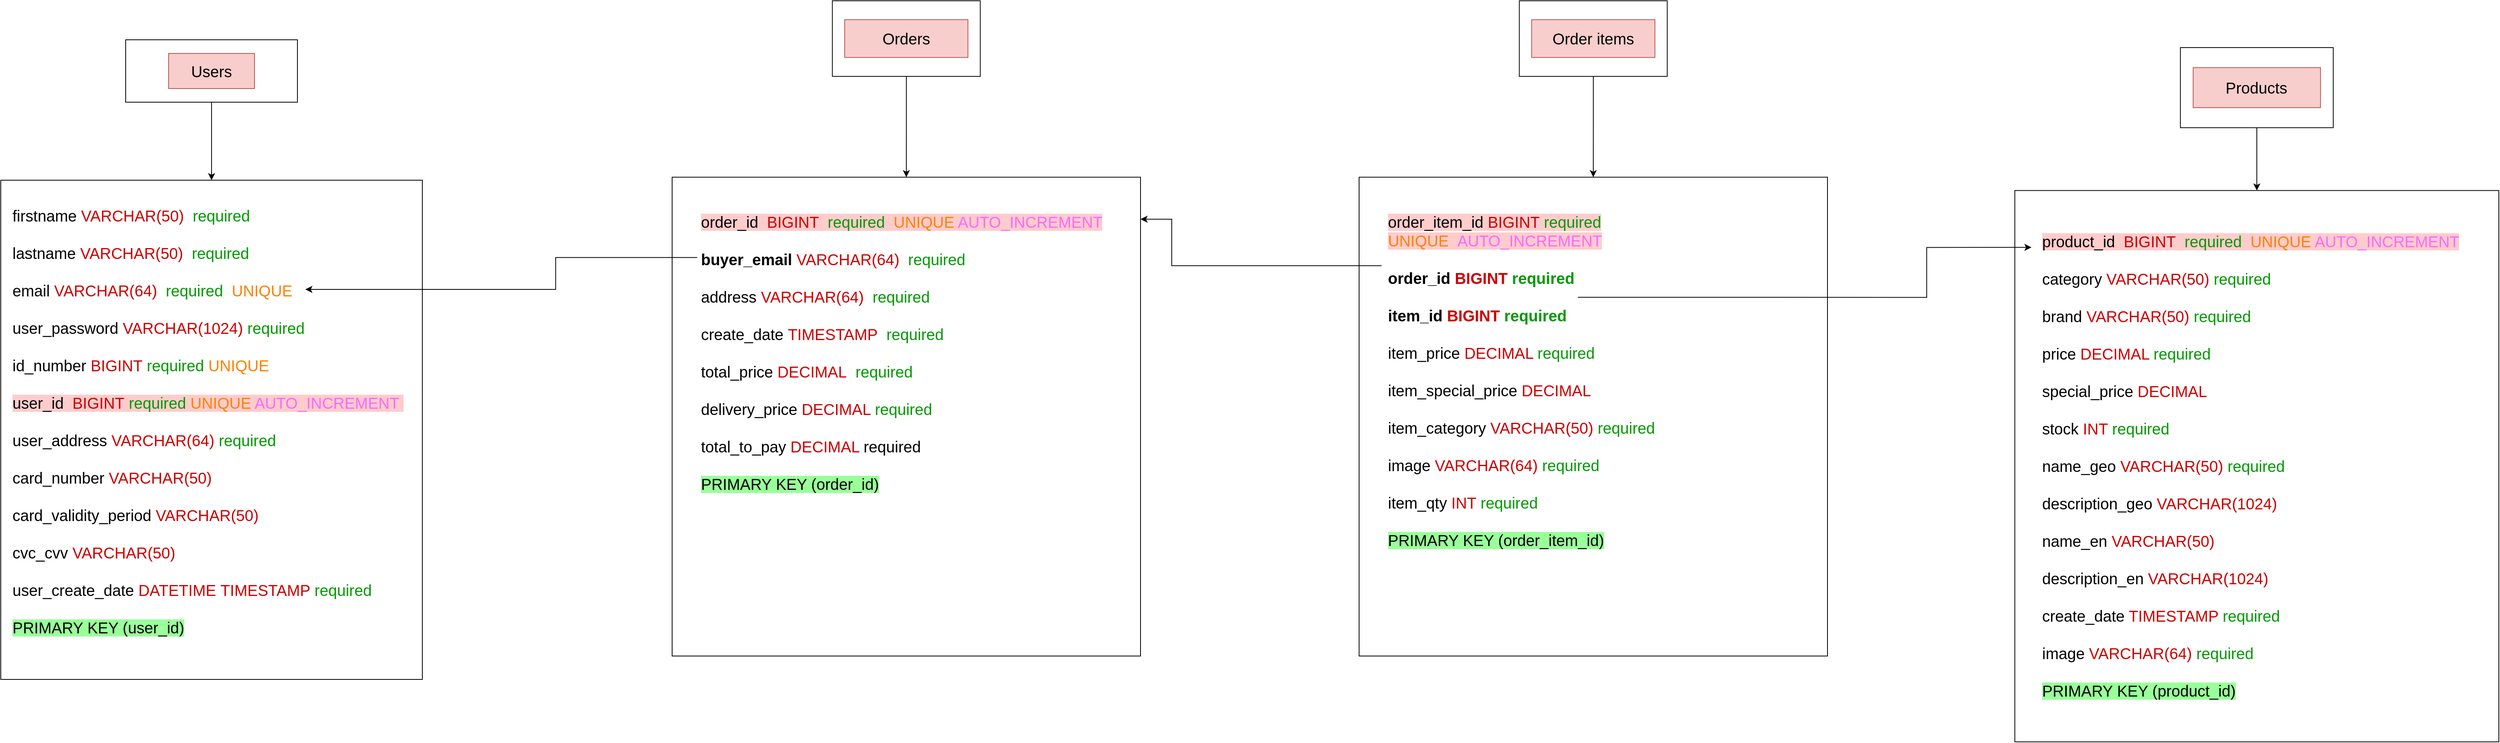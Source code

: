 <mxfile version="17.2.5" type="device"><diagram id="q-mHjhKMc6GYBygvXh99" name="Page-1"><mxGraphModel dx="1564" dy="1476" grid="1" gridSize="10" guides="1" tooltips="1" connect="1" arrows="1" fold="1" page="1" pageScale="1" pageWidth="850" pageHeight="1100" math="0" shadow="0"><root><mxCell id="0"/><mxCell id="1" parent="0"/><mxCell id="6-Wv-mGLPT7iCvuLGnfi-3" value="" style="group" parent="1" vertex="1" connectable="0"><mxGeometry x="280" y="80" width="170" height="60" as="geometry"/></mxCell><mxCell id="6-Wv-mGLPT7iCvuLGnfi-1" value="" style="rounded=0;whiteSpace=wrap;html=1;" parent="6-Wv-mGLPT7iCvuLGnfi-3" vertex="1"><mxGeometry x="-50" y="-20" width="220" height="80" as="geometry"/></mxCell><mxCell id="6-Wv-mGLPT7iCvuLGnfi-2" value="Users" style="text;html=1;strokeColor=#b85450;fillColor=#f8cecc;align=center;verticalAlign=middle;whiteSpace=wrap;rounded=0;fontSize=20;" parent="6-Wv-mGLPT7iCvuLGnfi-3" vertex="1"><mxGeometry x="5" y="-2.5" width="110" height="45" as="geometry"/></mxCell><mxCell id="6-Wv-mGLPT7iCvuLGnfi-12" value="" style="rounded=0;whiteSpace=wrap;html=1;" parent="1" vertex="1"><mxGeometry x="70" y="240" width="540" height="640" as="geometry"/></mxCell><mxCell id="6-Wv-mGLPT7iCvuLGnfi-13" value="" style="edgeStyle=orthogonalEdgeStyle;rounded=0;orthogonalLoop=1;jettySize=auto;html=1;fontSize=20;" parent="1" source="6-Wv-mGLPT7iCvuLGnfi-1" target="6-Wv-mGLPT7iCvuLGnfi-12" edge="1"><mxGeometry relative="1" as="geometry"/></mxCell><mxCell id="6-Wv-mGLPT7iCvuLGnfi-16" value="&lt;br&gt;firstname&amp;nbsp;&lt;font color=&quot;#cc0000&quot;&gt;VARCHAR(50)&amp;nbsp; &lt;/font&gt;&lt;font color=&quot;#009900&quot;&gt;required&lt;/font&gt;&lt;br&gt;&lt;br&gt;lastname&amp;nbsp;&lt;span style=&quot;color: rgb(204 , 0 , 0)&quot;&gt;VARCHAR(50)&amp;nbsp; &lt;/span&gt;&lt;font color=&quot;#009900&quot;&gt;required&lt;/font&gt;&lt;br&gt;&lt;br&gt;email&amp;nbsp;&lt;span style=&quot;color: rgb(204 , 0 , 0)&quot;&gt;VARCHAR(64)&amp;nbsp; &lt;/span&gt;&lt;font color=&quot;#009900&quot;&gt;required&amp;nbsp; &lt;/font&gt;&lt;font color=&quot;#ff8000&quot;&gt;UNIQUE&lt;/font&gt;&lt;br&gt;&lt;br&gt;user_password&amp;nbsp;&lt;span style=&quot;color: rgb(204 , 0 , 0)&quot;&gt;VARCHAR(1024) &lt;/span&gt;&lt;font color=&quot;#009900&quot;&gt;required&lt;/font&gt;&lt;br&gt;&lt;br&gt;id_number&amp;nbsp;&lt;font color=&quot;#cc0000&quot;&gt;BIGINT &lt;/font&gt;&lt;font color=&quot;#009900&quot;&gt;required &lt;/font&gt;&lt;font color=&quot;#ff8000&quot;&gt;UNIQUE&lt;/font&gt;&lt;br&gt;&lt;br&gt;&lt;span style=&quot;background-color: rgb(255 , 204 , 204)&quot;&gt;user_id&amp;nbsp; &lt;font color=&quot;#cc0000&quot;&gt;BIGINT&amp;nbsp;&lt;/font&gt;&lt;font color=&quot;#009900&quot;&gt;required &lt;/font&gt;&lt;font color=&quot;#ff8000&quot;&gt;UNIQUE &lt;/font&gt;&lt;font color=&quot;#ff66ff&quot;&gt;AUTO_INCREMENT&lt;/font&gt;&lt;font color=&quot;#ff8000&quot;&gt;&amp;nbsp;&lt;br&gt;&lt;/font&gt;&lt;/span&gt;&lt;br&gt;user_address &lt;font color=&quot;#cc0000&quot;&gt;VARCHAR(64) &lt;/font&gt;&lt;font color=&quot;#009900&quot;&gt;required&lt;/font&gt;&lt;br&gt;&lt;br&gt;&#9;card_number &lt;font color=&quot;#cc0000&quot;&gt;VARCHAR(50)&lt;br&gt;&lt;/font&gt;&lt;br&gt;card_validity_period &lt;font color=&quot;#cc0000&quot;&gt;VARCHAR(50)&lt;br&gt;&lt;/font&gt;&lt;br&gt;cvc_cvv&amp;nbsp;&lt;font color=&quot;#cc0000&quot;&gt;VARCHAR(50)&lt;/font&gt;&lt;br&gt;&lt;br&gt;user_create_date &lt;font color=&quot;#cc0000&quot;&gt;DATETIME&amp;nbsp;TIMESTAMP &lt;/font&gt;&lt;font color=&quot;#009900&quot;&gt;required&lt;/font&gt;&lt;br&gt;&lt;br&gt;&lt;span style=&quot;background-color: rgb(153 , 255 , 153)&quot;&gt;PRIMARY KEY (user_id)&lt;/span&gt;" style="text;html=1;strokeColor=none;fillColor=none;spacing=5;spacingTop=-20;whiteSpace=wrap;overflow=hidden;rounded=0;fontSize=20;" parent="1" vertex="1"><mxGeometry x="80" y="260" width="520" height="600" as="geometry"/></mxCell><mxCell id="6-Wv-mGLPT7iCvuLGnfi-19" value="" style="group" parent="1" vertex="1" connectable="0"><mxGeometry x="930" y="10" width="600" height="840" as="geometry"/></mxCell><mxCell id="6-Wv-mGLPT7iCvuLGnfi-4" value="" style="group" parent="6-Wv-mGLPT7iCvuLGnfi-19" vertex="1" connectable="0"><mxGeometry x="205.263" width="189.474" height="96.923" as="geometry"/></mxCell><mxCell id="6-Wv-mGLPT7iCvuLGnfi-5" value="" style="rounded=0;whiteSpace=wrap;html=1;" parent="6-Wv-mGLPT7iCvuLGnfi-4" vertex="1"><mxGeometry width="189.474" height="96.923" as="geometry"/></mxCell><mxCell id="6-Wv-mGLPT7iCvuLGnfi-6" value="Orders" style="text;html=1;strokeColor=#b85450;fillColor=#f8cecc;align=center;verticalAlign=middle;whiteSpace=wrap;rounded=0;fontSize=20;" parent="6-Wv-mGLPT7iCvuLGnfi-4" vertex="1"><mxGeometry x="15.789" y="24.231" width="157.895" height="48.462" as="geometry"/></mxCell><mxCell id="6-Wv-mGLPT7iCvuLGnfi-14" value="" style="rounded=0;whiteSpace=wrap;html=1;" parent="6-Wv-mGLPT7iCvuLGnfi-19" vertex="1"><mxGeometry y="226.154" width="600" height="613.846" as="geometry"/></mxCell><mxCell id="6-Wv-mGLPT7iCvuLGnfi-15" value="" style="edgeStyle=orthogonalEdgeStyle;rounded=0;orthogonalLoop=1;jettySize=auto;html=1;fontSize=20;" parent="6-Wv-mGLPT7iCvuLGnfi-19" source="6-Wv-mGLPT7iCvuLGnfi-5" target="6-Wv-mGLPT7iCvuLGnfi-14" edge="1"><mxGeometry relative="1" as="geometry"/></mxCell><mxCell id="6-Wv-mGLPT7iCvuLGnfi-18" value="&lt;br&gt;&lt;span style=&quot;background-color: rgb(255 , 204 , 204)&quot;&gt;order_id&amp;nbsp;&amp;nbsp;&lt;font color=&quot;#cc0000&quot;&gt;BIGINT&amp;nbsp;&amp;nbsp;&lt;/font&gt;&lt;font color=&quot;#009900&quot;&gt;required&amp;nbsp; &lt;/font&gt;&lt;font color=&quot;#ff8000&quot;&gt;UNIQUE &lt;/font&gt;&lt;font color=&quot;#ff66ff&quot;&gt;AUTO_INCREMENT&lt;/font&gt;&lt;br&gt;&lt;/span&gt;&lt;br&gt;&lt;b&gt;buyer_email&amp;nbsp;&lt;/b&gt;&lt;span style=&quot;color: rgb(204 , 0 , 0)&quot;&gt;VARCHAR(64)&amp;nbsp;&amp;nbsp;&lt;/span&gt;&lt;font color=&quot;#009900&quot;&gt;required&amp;nbsp;&amp;nbsp;&lt;/font&gt;&lt;b&gt;&lt;br&gt;&lt;/b&gt;&lt;br&gt;address&amp;nbsp;&lt;span style=&quot;color: rgb(204 , 0 , 0)&quot;&gt;VARCHAR(64)&amp;nbsp; &lt;/span&gt;&lt;font color=&quot;#009900&quot;&gt;required&lt;/font&gt;&lt;br&gt;&lt;br&gt;create_date&amp;nbsp;&lt;font color=&quot;#cc0000&quot;&gt;TIMESTAMP&amp;nbsp; &lt;/font&gt;&lt;font color=&quot;#009900&quot;&gt;required&lt;/font&gt;&lt;br&gt;&lt;br&gt;total_price&amp;nbsp;&lt;font color=&quot;#cc0000&quot;&gt;DECIMAL&amp;nbsp; &lt;/font&gt;&lt;font color=&quot;#009900&quot;&gt;required&lt;/font&gt;&lt;br&gt;&lt;br&gt;delivery_price &lt;font color=&quot;#cc0000&quot;&gt;DECIMAL &lt;/font&gt;&lt;font color=&quot;#009900&quot;&gt;required&lt;/font&gt;&lt;br&gt;&lt;br&gt;total_to_pay &lt;font color=&quot;#cc0000&quot;&gt;DECIMAL &lt;/font&gt;required&lt;br&gt;&lt;br&gt;&lt;span style=&quot;background-color: rgb(153 , 255 , 153)&quot;&gt;PRIMARY KEY (order_id)&lt;/span&gt;&lt;font color=&quot;#009900&quot;&gt;&lt;br&gt;&lt;/font&gt;" style="text;html=1;strokeColor=none;fillColor=none;spacing=5;spacingTop=-20;whiteSpace=wrap;overflow=hidden;rounded=0;fontSize=20;" parent="6-Wv-mGLPT7iCvuLGnfi-19" vertex="1"><mxGeometry x="31.579" y="258.463" width="552.632" height="500.775" as="geometry"/></mxCell><mxCell id="6-Wv-mGLPT7iCvuLGnfi-20" value="" style="group" parent="1" vertex="1" connectable="0"><mxGeometry x="2650" y="70" width="620" height="890" as="geometry"/></mxCell><mxCell id="6-Wv-mGLPT7iCvuLGnfi-21" value="" style="group" parent="6-Wv-mGLPT7iCvuLGnfi-20" vertex="1" connectable="0"><mxGeometry x="212.105" width="195.789" height="102.692" as="geometry"/></mxCell><mxCell id="6-Wv-mGLPT7iCvuLGnfi-22" value="" style="rounded=0;whiteSpace=wrap;html=1;" parent="6-Wv-mGLPT7iCvuLGnfi-21" vertex="1"><mxGeometry width="195.789" height="102.692" as="geometry"/></mxCell><mxCell id="6-Wv-mGLPT7iCvuLGnfi-23" value="Products" style="text;html=1;strokeColor=#b85450;fillColor=#f8cecc;align=center;verticalAlign=middle;whiteSpace=wrap;rounded=0;fontSize=20;" parent="6-Wv-mGLPT7iCvuLGnfi-21" vertex="1"><mxGeometry x="16.316" y="25.673" width="163.158" height="51.346" as="geometry"/></mxCell><mxCell id="6-Wv-mGLPT7iCvuLGnfi-24" value="" style="rounded=0;whiteSpace=wrap;html=1;" parent="6-Wv-mGLPT7iCvuLGnfi-20" vertex="1"><mxGeometry y="183.235" width="620" height="706.765" as="geometry"/></mxCell><mxCell id="6-Wv-mGLPT7iCvuLGnfi-25" value="" style="edgeStyle=orthogonalEdgeStyle;rounded=0;orthogonalLoop=1;jettySize=auto;html=1;fontSize=20;" parent="6-Wv-mGLPT7iCvuLGnfi-20" source="6-Wv-mGLPT7iCvuLGnfi-22" target="6-Wv-mGLPT7iCvuLGnfi-24" edge="1"><mxGeometry relative="1" as="geometry"/></mxCell><mxCell id="6-Wv-mGLPT7iCvuLGnfi-26" value="&lt;br&gt;&lt;span style=&quot;background-color: rgb(255 , 204 , 204)&quot;&gt;product_id&amp;nbsp;&amp;nbsp;&lt;font color=&quot;#cc0000&quot;&gt;BIGINT&amp;nbsp;&amp;nbsp;&lt;/font&gt;&lt;font color=&quot;#009900&quot;&gt;required&amp;nbsp; &lt;/font&gt;&lt;font color=&quot;#ff8000&quot;&gt;UNIQUE &lt;/font&gt;&lt;font color=&quot;#ff66ff&quot;&gt;AUTO_INCREMENT&lt;/font&gt;&lt;br&gt;&lt;/span&gt;&lt;br&gt;category&amp;nbsp;&lt;span style=&quot;color: rgb(204 , 0 , 0)&quot;&gt;VARCHAR(50) &lt;/span&gt;&lt;font color=&quot;#009900&quot;&gt;required&lt;/font&gt;&lt;br&gt;&lt;br&gt;brand &lt;font color=&quot;#cc0000&quot;&gt;VARCHAR(50) &lt;/font&gt;&lt;font color=&quot;#009900&quot;&gt;required&lt;/font&gt;&lt;br&gt;&lt;br&gt;price&amp;nbsp;&lt;font color=&quot;#cc0000&quot;&gt;DECIMAL &lt;/font&gt;&lt;font color=&quot;#009900&quot;&gt;required&lt;/font&gt;&lt;br&gt;&lt;br&gt;special_price&amp;nbsp;&lt;span style=&quot;color: rgb(204 , 0 , 0)&quot;&gt;DECIMAL&lt;/span&gt;&lt;br&gt;&lt;br&gt;stock&amp;nbsp;&lt;font color=&quot;#cc0000&quot;&gt;INT &lt;/font&gt;&lt;font color=&quot;#009900&quot;&gt;required&lt;/font&gt;&lt;br&gt;&lt;br&gt;name_geo&amp;nbsp;&lt;span style=&quot;color: rgb(204 , 0 , 0)&quot;&gt;VARCHAR(50) &lt;/span&gt;&lt;font color=&quot;#009900&quot;&gt;required&lt;/font&gt;&lt;br&gt;&lt;br&gt;description_geo&amp;nbsp;&lt;span style=&quot;color: rgb(204 , 0 , 0)&quot;&gt;VARCHAR(1024)&lt;/span&gt;&lt;br&gt;&lt;br&gt;name_en&amp;nbsp;&lt;span style=&quot;color: rgb(204 , 0 , 0)&quot;&gt;VARCHAR(50)&lt;/span&gt;&lt;br&gt;&lt;br&gt;description_en&amp;nbsp;&lt;font color=&quot;#cc0000&quot;&gt;VARCHAR(1024)&lt;/font&gt;&lt;br&gt;&lt;br&gt;create_date &lt;font color=&quot;#cc0000&quot;&gt;TIMESTAMP &lt;/font&gt;&lt;font color=&quot;#009900&quot;&gt;required&lt;/font&gt;&lt;br&gt;&lt;br&gt;image &lt;font color=&quot;#cc0000&quot;&gt;VARCHAR(64)&lt;/font&gt;&lt;font color=&quot;#009900&quot;&gt; required&lt;/font&gt;&lt;br&gt;&lt;br&gt;&lt;span style=&quot;background-color: rgb(153 , 255 , 153)&quot;&gt;PRIMARY KEY (product_id)&lt;/span&gt;&lt;span style=&quot;color: rgb(204 , 0 , 0)&quot;&gt;&lt;br&gt;&lt;/span&gt;" style="text;html=1;strokeColor=none;fillColor=none;spacing=5;spacingTop=-20;whiteSpace=wrap;overflow=hidden;rounded=0;fontSize=20;" parent="6-Wv-mGLPT7iCvuLGnfi-20" vertex="1"><mxGeometry x="30" y="222.5" width="579.84" height="647.5" as="geometry"/></mxCell><mxCell id="hXfOxTa3VaHJn_VMsQGL-1" value="" style="group" parent="1" vertex="1" connectable="0"><mxGeometry x="1810" y="10" width="600" height="840" as="geometry"/></mxCell><mxCell id="hXfOxTa3VaHJn_VMsQGL-2" value="" style="group" parent="hXfOxTa3VaHJn_VMsQGL-1" vertex="1" connectable="0"><mxGeometry x="205.263" width="189.474" height="96.923" as="geometry"/></mxCell><mxCell id="hXfOxTa3VaHJn_VMsQGL-3" value="" style="rounded=0;whiteSpace=wrap;html=1;" parent="hXfOxTa3VaHJn_VMsQGL-2" vertex="1"><mxGeometry width="189.474" height="96.923" as="geometry"/></mxCell><mxCell id="hXfOxTa3VaHJn_VMsQGL-4" value="Order items" style="text;html=1;strokeColor=#b85450;fillColor=#f8cecc;align=center;verticalAlign=middle;whiteSpace=wrap;rounded=0;fontSize=20;" parent="hXfOxTa3VaHJn_VMsQGL-2" vertex="1"><mxGeometry x="15.789" y="24.231" width="157.895" height="48.462" as="geometry"/></mxCell><mxCell id="hXfOxTa3VaHJn_VMsQGL-5" value="" style="rounded=0;whiteSpace=wrap;html=1;" parent="hXfOxTa3VaHJn_VMsQGL-1" vertex="1"><mxGeometry y="226.154" width="600" height="613.846" as="geometry"/></mxCell><mxCell id="hXfOxTa3VaHJn_VMsQGL-6" value="" style="edgeStyle=orthogonalEdgeStyle;rounded=0;orthogonalLoop=1;jettySize=auto;html=1;fontSize=20;" parent="hXfOxTa3VaHJn_VMsQGL-1" source="hXfOxTa3VaHJn_VMsQGL-3" target="hXfOxTa3VaHJn_VMsQGL-5" edge="1"><mxGeometry relative="1" as="geometry"/></mxCell><mxCell id="hXfOxTa3VaHJn_VMsQGL-7" value="&lt;br&gt;&lt;span style=&quot;background-color: rgb(255 , 204 , 204)&quot;&gt;order_item_id &lt;font color=&quot;#cc0000&quot;&gt;BIGINT &lt;/font&gt;&lt;font color=&quot;#009900&quot;&gt;required &lt;/font&gt;&lt;font color=&quot;#ff8000&quot;&gt;UNIQUE&amp;nbsp;&amp;nbsp;&lt;/font&gt;&lt;font color=&quot;#ff66ff&quot;&gt;AUTO_INCREMENT&lt;/font&gt;&lt;br&gt;&lt;/span&gt;&lt;br&gt;&lt;b&gt;order_id &lt;font color=&quot;#cc0000&quot;&gt;BIGINT&lt;/font&gt; &lt;font color=&quot;#009900&quot;&gt;required&lt;/font&gt;&lt;br&gt;&lt;/b&gt;&lt;br&gt;&lt;b&gt;item_id &lt;font color=&quot;#cc0000&quot;&gt;BIGINT&lt;/font&gt; &lt;font color=&quot;#009900&quot;&gt;required&lt;/font&gt;&lt;br&gt;&lt;/b&gt;&lt;br&gt;item_price &lt;font color=&quot;#cc0000&quot;&gt;DECIMAL&lt;/font&gt; &lt;font color=&quot;#009900&quot;&gt;required&lt;/font&gt;&lt;br&gt;&lt;br&gt;item_special_price &lt;font color=&quot;#cc0000&quot;&gt;DECIMAL&lt;/font&gt;&lt;br&gt;&lt;br&gt;item_category &lt;font color=&quot;#cc0000&quot;&gt;VARCHAR(50)&lt;/font&gt; &lt;font color=&quot;#009900&quot;&gt;required&lt;br&gt;&lt;/font&gt;&lt;br&gt;image &lt;font color=&quot;#cc0000&quot;&gt;VARCHAR(64)&lt;/font&gt; &lt;font color=&quot;#009900&quot;&gt;required&lt;/font&gt;&lt;br&gt;&lt;br&gt;item_qty&lt;font color=&quot;#009900&quot;&gt; &lt;/font&gt;&lt;font color=&quot;#cc0000&quot;&gt;INT &lt;/font&gt;&lt;font color=&quot;#009900&quot;&gt;required&lt;br&gt;&lt;br&gt;&lt;/font&gt;&lt;span style=&quot;background-color: rgb(153 , 255 , 153)&quot;&gt;PRIMARY KEY (order_item_id)&lt;/span&gt;&lt;font color=&quot;#009900&quot;&gt;&lt;br&gt;&lt;/font&gt;" style="text;html=1;strokeColor=none;fillColor=none;spacing=5;spacingTop=-20;whiteSpace=wrap;overflow=hidden;rounded=0;fontSize=20;" parent="hXfOxTa3VaHJn_VMsQGL-1" vertex="1"><mxGeometry x="31.579" y="258.463" width="552.632" height="500.775" as="geometry"/></mxCell><mxCell id="hXfOxTa3VaHJn_VMsQGL-8" style="edgeStyle=orthogonalEdgeStyle;rounded=0;orthogonalLoop=1;jettySize=auto;html=1;entryX=0.731;entryY=0.2;entryDx=0;entryDy=0;entryPerimeter=0;fontColor=#009900;exitX=0.001;exitY=0.141;exitDx=0;exitDy=0;exitPerimeter=0;" parent="1" source="6-Wv-mGLPT7iCvuLGnfi-18" target="6-Wv-mGLPT7iCvuLGnfi-16" edge="1"><mxGeometry relative="1" as="geometry"><mxPoint x="930" y="340" as="sourcePoint"/></mxGeometry></mxCell><mxCell id="hXfOxTa3VaHJn_VMsQGL-9" style="edgeStyle=orthogonalEdgeStyle;rounded=0;orthogonalLoop=1;jettySize=auto;html=1;fontColor=#009900;exitX=-0.005;exitY=0.162;exitDx=0;exitDy=0;exitPerimeter=0;" parent="1" source="hXfOxTa3VaHJn_VMsQGL-7" edge="1"><mxGeometry relative="1" as="geometry"><mxPoint x="1530" y="290" as="targetPoint"/><mxPoint x="1800" y="350" as="sourcePoint"/><Array as="points"><mxPoint x="1570" y="350"/><mxPoint x="1570" y="290"/></Array></mxGeometry></mxCell><mxCell id="hXfOxTa3VaHJn_VMsQGL-11" style="edgeStyle=orthogonalEdgeStyle;rounded=0;orthogonalLoop=1;jettySize=auto;html=1;entryX=-0.015;entryY=0.052;entryDx=0;entryDy=0;entryPerimeter=0;fontColor=#009900;exitX=0.45;exitY=0.243;exitDx=0;exitDy=0;exitPerimeter=0;" parent="1" source="hXfOxTa3VaHJn_VMsQGL-7" target="6-Wv-mGLPT7iCvuLGnfi-26" edge="1"><mxGeometry relative="1" as="geometry"/></mxCell></root></mxGraphModel></diagram></mxfile>